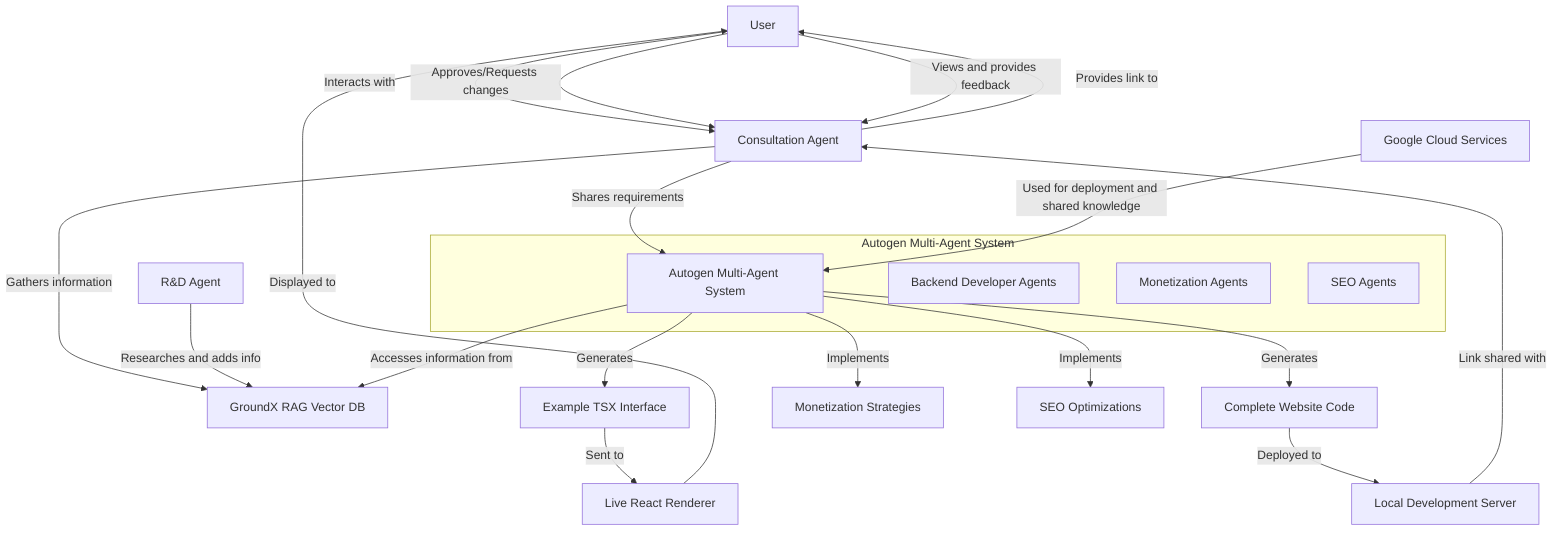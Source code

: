 graph TD
    A[User] -->|Interacts with| B[Consultation Agent]
    B -->|Gathers information| C[GroundX RAG Vector DB]
    B -->|Shares requirements| D[Autogen Multi-Agent System]
    D -->|Generates| E[Example TSX Interface]
    E -->|Sent to| F[Live React Renderer]
    F -->|Displayed to| A
    A -->|Approves/Requests changes| B
    D -->|Generates| G[Complete Website Code]
    G -->|Deployed to| H[Local Development Server]
    H -->|Link shared with| B
    B -->|Provides link to| A
    A -->|Views and provides feedback| B
    D -->|Implements| I[Monetization Strategies]
    D -->|Implements| J[SEO Optimizations]
    K[R&D Agent] -->|Researches and adds info| C
    D -->|Accesses information from| C
    L[Google Cloud Services] -->|Used for deployment and shared knowledge| D

    subgraph "Autogen Multi-Agent System"
    D
    M[Backend Developer Agents]
    N[Monetization Agents]
    O[SEO Agents]
    end